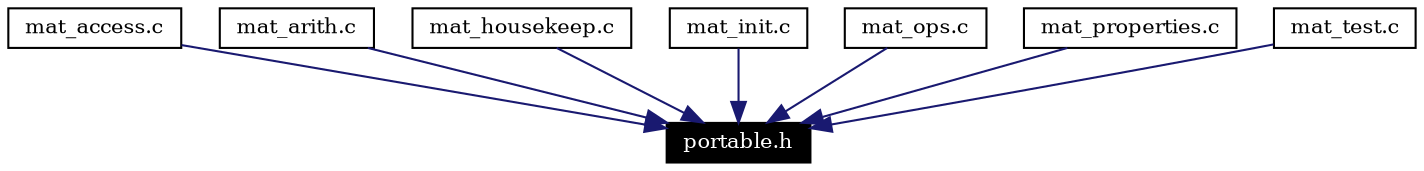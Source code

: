 digraph inheritance
{
  Node74 [shape="box",label="portable.h",fontsize=10,height=0.2,width=0.4,color="black",style="filled" fontcolor="white"];
  Node75 -> Node74 [color="midnightblue",fontsize=10,style="solid"];
  Node75 [shape="box",label="mat_access.c",fontsize=10,height=0.2,width=0.4,color="black",URL="$mat__access_8c.html"];
  Node76 -> Node74 [color="midnightblue",fontsize=10,style="solid"];
  Node76 [shape="box",label="mat_arith.c",fontsize=10,height=0.2,width=0.4,color="black",URL="$mat__arith_8c.html"];
  Node77 -> Node74 [color="midnightblue",fontsize=10,style="solid"];
  Node77 [shape="box",label="mat_housekeep.c",fontsize=10,height=0.2,width=0.4,color="black",URL="$mat__housekeep_8c.html"];
  Node78 -> Node74 [color="midnightblue",fontsize=10,style="solid"];
  Node78 [shape="box",label="mat_init.c",fontsize=10,height=0.2,width=0.4,color="black",URL="$mat__init_8c.html"];
  Node79 -> Node74 [color="midnightblue",fontsize=10,style="solid"];
  Node79 [shape="box",label="mat_ops.c",fontsize=10,height=0.2,width=0.4,color="black",URL="$mat__ops_8c.html"];
  Node80 -> Node74 [color="midnightblue",fontsize=10,style="solid"];
  Node80 [shape="box",label="mat_properties.c",fontsize=10,height=0.2,width=0.4,color="black",URL="$mat__properties_8c.html"];
  Node81 -> Node74 [color="midnightblue",fontsize=10,style="solid"];
  Node81 [shape="box",label="mat_test.c",fontsize=10,height=0.2,width=0.4,color="black",URL="$mat__test_8c.html"];
}
